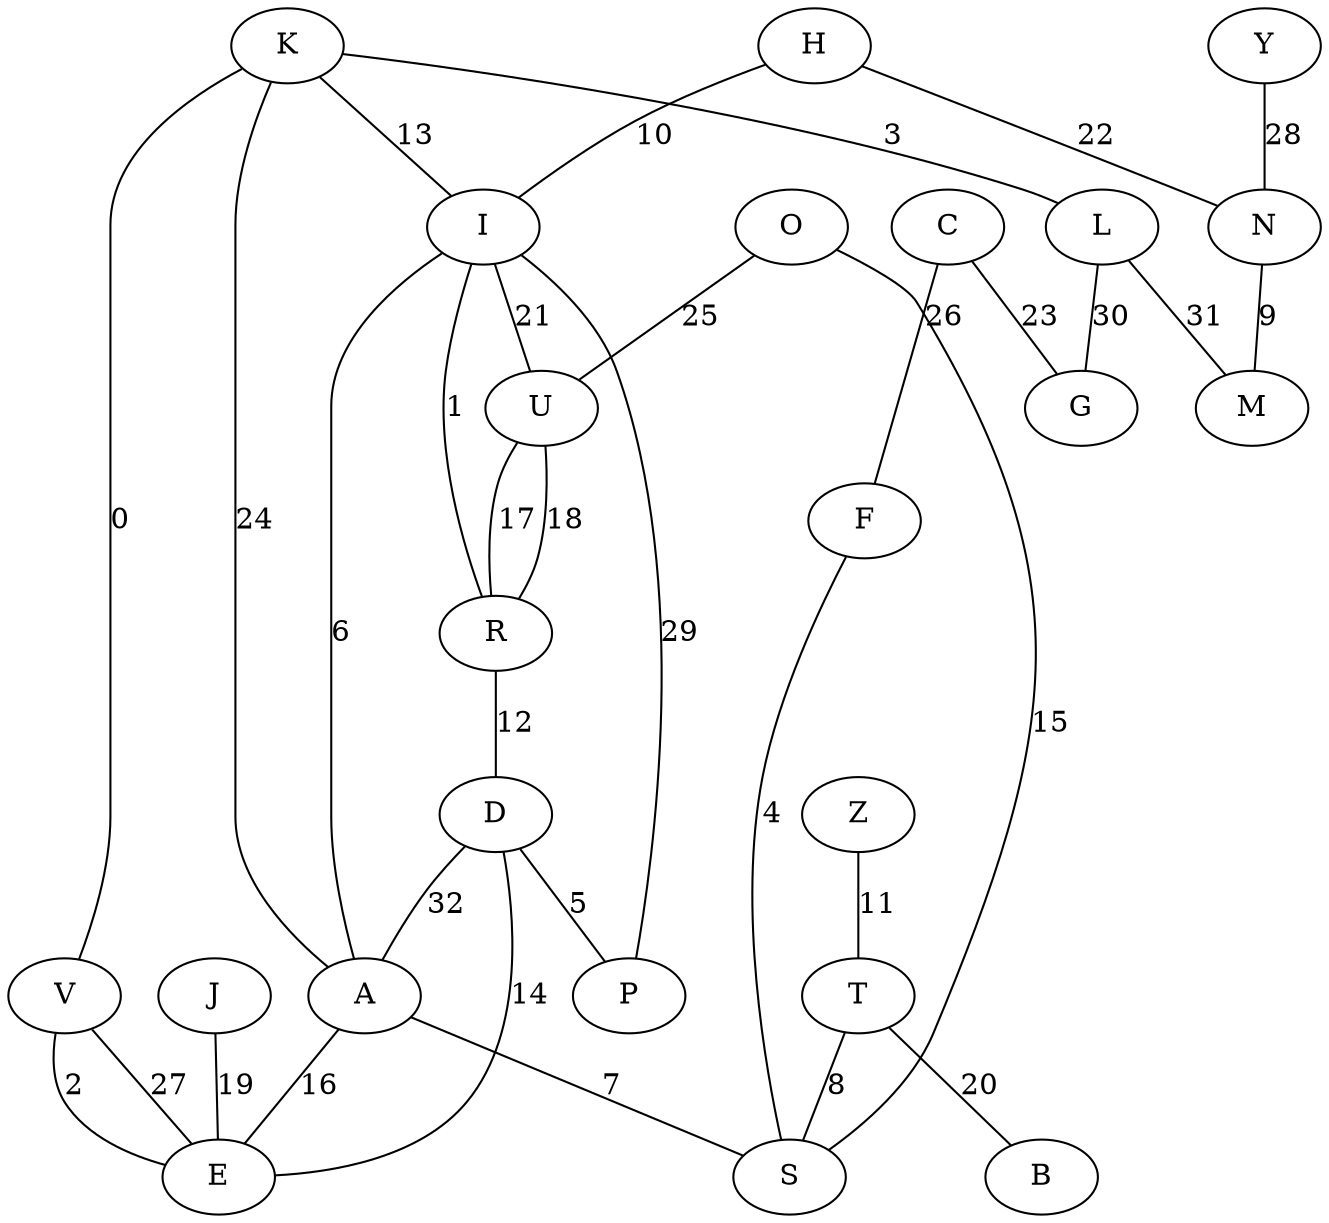 graph Enigma {
K -- V [ label = "0"]
R -- I [ label = "1"]
V -- E [ label = "2"]
K -- L [ label = "3"]
F -- S [ label = "4"]
D -- P [ label = "5"]
I -- A [ label = "6"]
A -- S [ label = "7"]
T -- S [ label = "8"]
N -- M [ label = "9"]
H -- I [ label = "10"]
Z -- T [ label = "11"]
R -- D [ label = "12"]
K -- I [ label = "13"]
D -- E [ label = "14"]
O -- S [ label = "15"]
A -- E [ label = "16"]
U -- R [ label = "17"]
R -- U [ label = "18"]
J -- E [ label = "19"]
T -- B [ label = "20"]
I -- U [ label = "21"]
H -- N [ label = "22"]
C -- G [ label = "23"]
K -- A [ label = "24"]
O -- U [ label = "25"]
C -- F [ label = "26"]
V -- E [ label = "27"]
Y -- N [ label = "28"]
P -- I [ label = "29"]
L -- G [ label = "30"]
L -- M [ label = "31"]
D -- A [ label = "32"]
}
